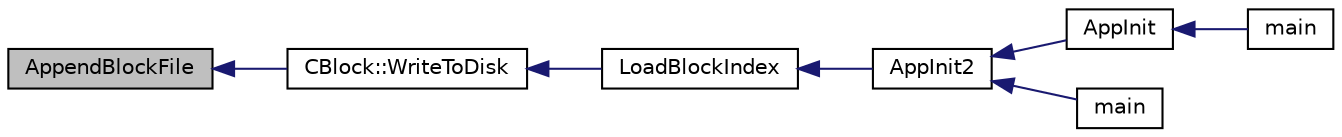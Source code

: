 digraph "AppendBlockFile"
{
  edge [fontname="Helvetica",fontsize="10",labelfontname="Helvetica",labelfontsize="10"];
  node [fontname="Helvetica",fontsize="10",shape=record];
  rankdir="LR";
  Node511 [label="AppendBlockFile",height=0.2,width=0.4,color="black", fillcolor="grey75", style="filled", fontcolor="black"];
  Node511 -> Node512 [dir="back",color="midnightblue",fontsize="10",style="solid",fontname="Helvetica"];
  Node512 [label="CBlock::WriteToDisk",height=0.2,width=0.4,color="black", fillcolor="white", style="filled",URL="$d3/d51/class_c_block.html#a606df2cab7dc67e5dd11b157d288cf2b"];
  Node512 -> Node513 [dir="back",color="midnightblue",fontsize="10",style="solid",fontname="Helvetica"];
  Node513 [label="LoadBlockIndex",height=0.2,width=0.4,color="black", fillcolor="white", style="filled",URL="$d4/dbf/main_8h.html#a367f303d34b8a5501ac4d77bebab578c"];
  Node513 -> Node514 [dir="back",color="midnightblue",fontsize="10",style="solid",fontname="Helvetica"];
  Node514 [label="AppInit2",height=0.2,width=0.4,color="black", fillcolor="white", style="filled",URL="$d8/dc0/init_8h.html#a1a4c1bfbf6ba1db77e988b89b9cadfd3",tooltip="Initialize ion. "];
  Node514 -> Node515 [dir="back",color="midnightblue",fontsize="10",style="solid",fontname="Helvetica"];
  Node515 [label="AppInit",height=0.2,width=0.4,color="black", fillcolor="white", style="filled",URL="$d4/d35/iond_8cpp.html#ac59316b767e6984e1285f0531275286b"];
  Node515 -> Node516 [dir="back",color="midnightblue",fontsize="10",style="solid",fontname="Helvetica"];
  Node516 [label="main",height=0.2,width=0.4,color="black", fillcolor="white", style="filled",URL="$d4/d35/iond_8cpp.html#a0ddf1224851353fc92bfbff6f499fa97"];
  Node514 -> Node517 [dir="back",color="midnightblue",fontsize="10",style="solid",fontname="Helvetica"];
  Node517 [label="main",height=0.2,width=0.4,color="black", fillcolor="white", style="filled",URL="$d5/d2d/ion_8cpp.html#a0ddf1224851353fc92bfbff6f499fa97"];
}
